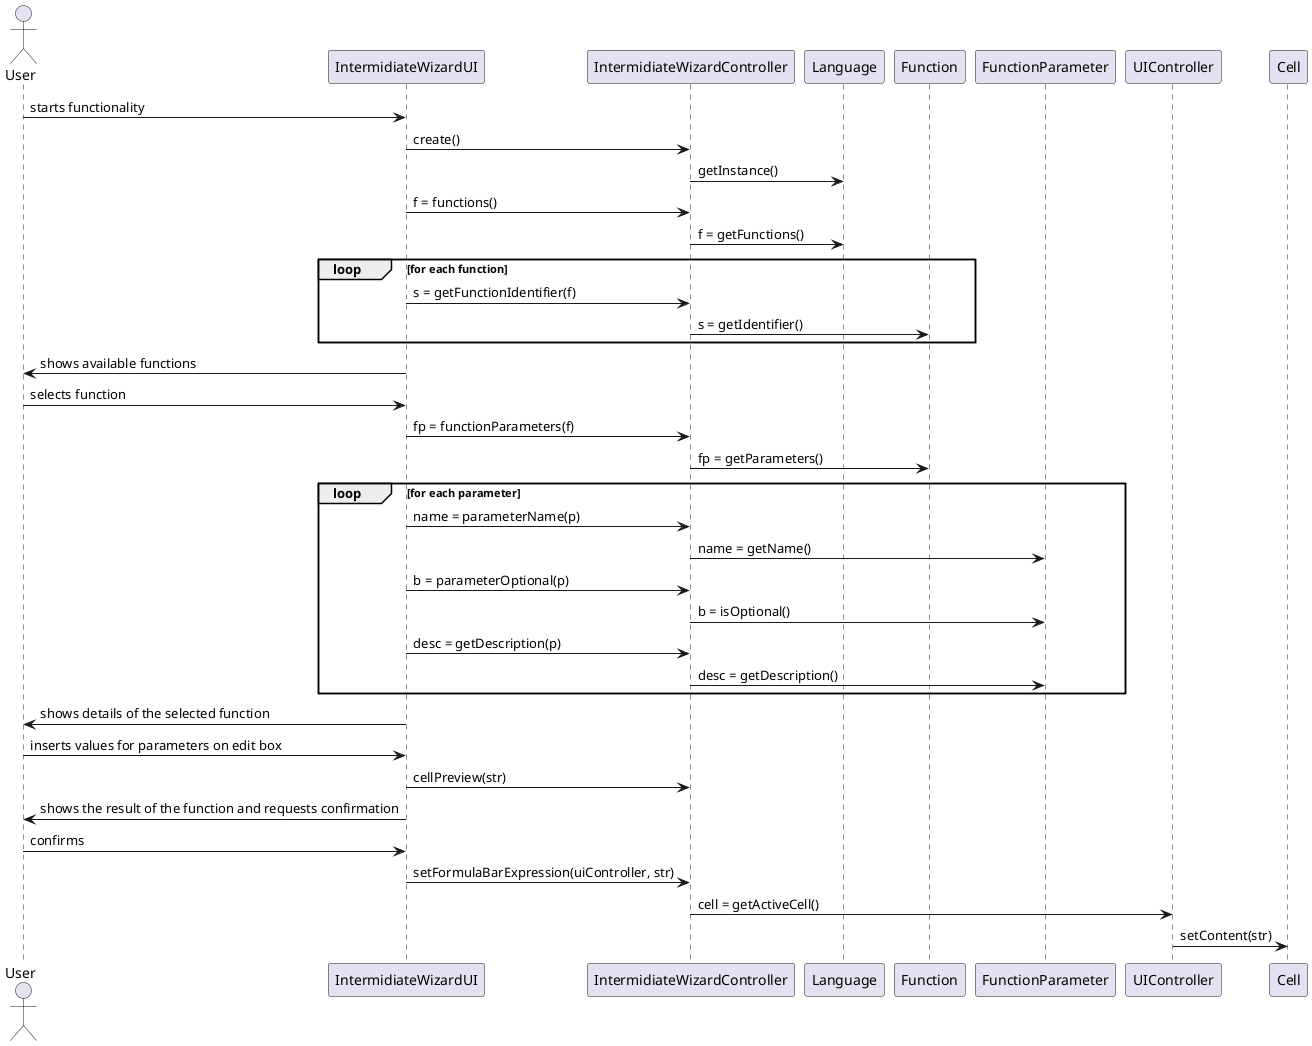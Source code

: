 @startuml
actor User 
participant IntermidiateWizardUI
participant IntermidiateWizardController
participant Language
participant Function
participant FunctionParameter
participant UIController

User->IntermidiateWizardUI: starts functionality
IntermidiateWizardUI->IntermidiateWizardController: create()
IntermidiateWizardController->Language: getInstance()
IntermidiateWizardUI->IntermidiateWizardController: f = functions()
IntermidiateWizardController->Language: f = getFunctions()

loop for each function
    IntermidiateWizardUI->IntermidiateWizardController: s = getFunctionIdentifier(f)
    IntermidiateWizardController->Function: s = getIdentifier()
end

IntermidiateWizardUI->User: shows available functions
User->IntermidiateWizardUI: selects function
IntermidiateWizardUI->IntermidiateWizardController: fp = functionParameters(f)
IntermidiateWizardController->Function: fp = getParameters()

loop for each parameter
IntermidiateWizardUI->IntermidiateWizardController: name = parameterName(p)
IntermidiateWizardController->FunctionParameter: name = getName()
IntermidiateWizardUI->IntermidiateWizardController: b = parameterOptional(p)
IntermidiateWizardController->FunctionParameter: b = isOptional()
IntermidiateWizardUI->IntermidiateWizardController: desc = getDescription(p)
IntermidiateWizardController->FunctionParameter: desc = getDescription()
end

IntermidiateWizardUI->User: shows details of the selected function
User->IntermidiateWizardUI: inserts values for parameters on edit box
IntermidiateWizardUI->IntermidiateWizardController: cellPreview(str)
IntermidiateWizardUI->User: shows the result of the function and requests confirmation
User->IntermidiateWizardUI: confirms
IntermidiateWizardUI->IntermidiateWizardController: setFormulaBarExpression(uiController, str)
IntermidiateWizardController->UIController: cell = getActiveCell()
UIController->Cell: setContent(str)

@enduml
